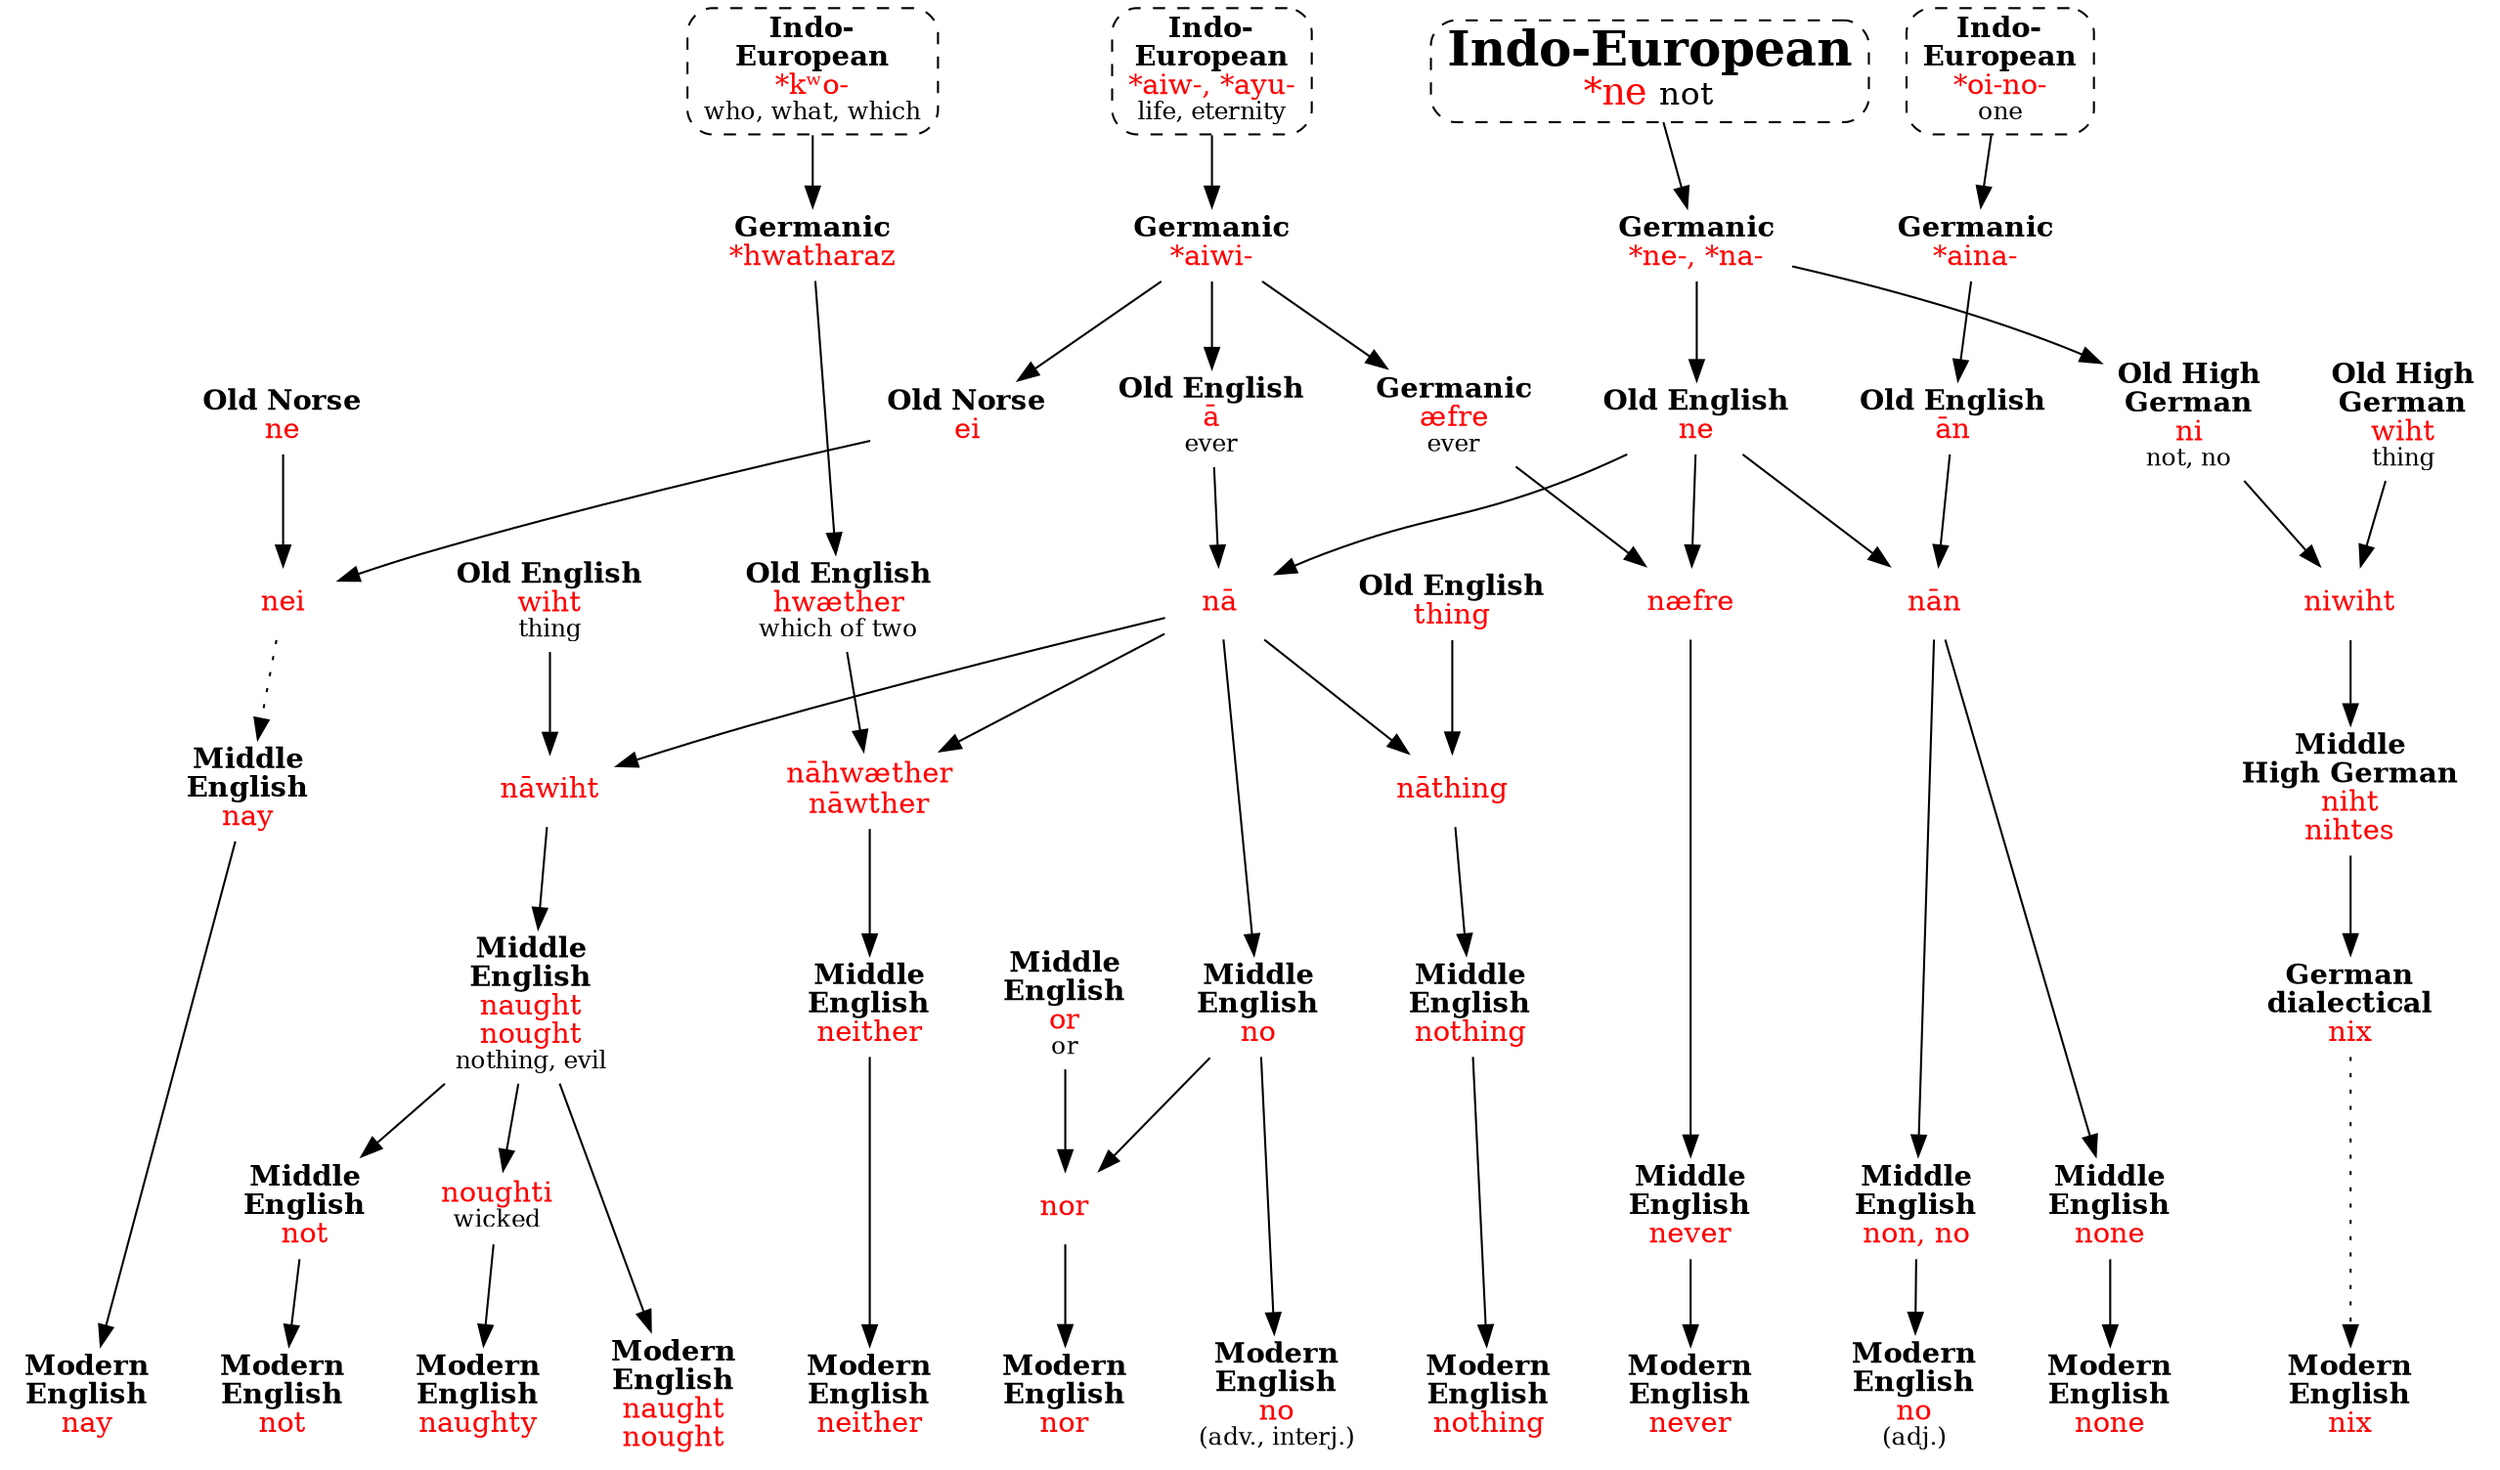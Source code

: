 strict digraph {
/* sources: AHD, roots */
node [shape=none]

neIE [label=<<font point-size="24"><b>Indo-European</b></font><br/><font point-size="18" color="red">*ne </font><font point-size="16">not</font>> shape=box style="dashed,rounded" URL="ne-not0.svg" tooltip=""]

/* no */
aiwIE [label=<<b>Indo-<br/>European</b><br/><font color="red">*aiw-, *ayu-</font><br/><font point-size="12">life, eternity</font>> shape=box style="dashed,rounded" URL="aiw-life.svg"]
aiwiGm [label=<<b>Germanic</b><br/><font color="red">*aiwi-</font>>]
aOE [label=<<b>Old English</b><br/><font color="red">ā</font><br/><font point-size="12">ever</font>>]
aiwIE -> aiwiGm -> aOE
neGm [label=<<b>Germanic</b><br/><font color="red">*ne-, *na-</font>>]
neOE [label=<<b>Old English</b><br/><font color="red">ne</font>>]
neIE -> neGm -> neOE
naOE [label=<<font color="red">nā</font>>]
noME [label=<<b>Middle<br/>English</b><br/><font color="red">no</font>>]
no1 [label=<<b>Modern<br/>English</b><br/><font color="red">no</font><br/><font point-size="12">(adv., interj.)</font>>]
{ neOE aOE } -> naOE
naOE -> noME -> no1
oinoIE [label=<<b>Indo-<br/>European</b><br/><font color="red">*oi-no-</font><br/><font point-size="12">one</font>> shape=box style="dashed,rounded" URL="oino-one0.svg"]
ainaGm [label=<<b>Germanic</b><br/><font color="red">*aina-</font>>]
anOE [label=<<b>Old English</b><br/><font color="red">ān</font>>]
oinoIE -> ainaGm -> anOE
nanOE [label=<<font color="red">nān</font>>]
nonME [label=<<b>Middle<br/>English</b><br/><font color="red">non, no</font>>]
no2 [label=<<b>Modern<br/>English</b><br/><font color="red">no</font><br/><font point-size="12">(adj.)</font>>]
{ neOE anOE } -> nanOE
nanOE -> nonME -> no2

/* never */
aefreOE [label=<<b>Germanic</b><br/><font color="red">æfre</font><br/><font point-size="12">ever</font>>]
naefreOE [label=<<font color="red">næfre</font>>]
neverME [label=<<b>Middle<br/>English</b><br/><font color="red">never</font>>]
never [label=<<b>Modern<br/>English</b><br/><font color="red">never</font>>]
aiwiGm -> aefreOE 
{ neOE aefreOE } -> naefreOE -> neverME -> never

/* none */
noneME [label=<<b>Middle<br/>English</b><br/><font color="red">none</font>>]
none [label=<<b>Modern<br/>English</b><br/><font color="red">none</font>>]
nanOE -> noneME -> none

/* naught, not, naughty */
wihtOE [label=<<b>Old English</b><br/><font color="red">wiht</font><br/><font point-size="12">thing</font>>]
nawihtOE [label=<<font color="red">nāwiht</font>>]
naughtME [label=<<b>Middle<br/>English</b><br/><font color="red">naught<br/>nought</font><br/><font point-size="12">nothing, evil</font>>]
naught [label=<<b>Modern<br/>English</b><br/><font color="red">naught<br/>nought</font>>]
{ naOE wihtOE } -> nawihtOE
nawihtOE -> naughtME -> naught
notME [label=<<b>Middle<br/>English</b><br/><font color="red">not</font>>]
not [label=<<b>Modern<br/>English</b><br/><font color="red">not</font>>]
naughtME -> notME -> not
noughtiME [label=<<font color="red">noughti</font><br/><font point-size="12">wicked</font>>]
naughty [label=<<b>Modern<br/>English</b><br/><font color="red">naughty</font>>]
naughtME -> noughtiME -> naughty

/* nor */
orME [label=<<b>Middle<br/>English</b><br/><font color="red">or</font><br/><font point-size="12">or</font>>]
norME [label=<<font color="red">nor</font>>]
nor [label=<<b>Modern<br/>English</b><br/><font color="red">nor</font>>]
{ noME orME } -> norME -> nor

/* nothing */
thingOE [label=<<b>Old English</b><br/><font color="red">thing</font>>]
nathingOE [label=<<font color="red">nāthing</font>>]
nothingME [label=<<b>Middle<br/>English</b><br/><font color="red">nothing</font>>]
nothing [label=<<b>Modern<br/>English</b><br/><font color="red">nothing</font>>]
{ naOE thingOE } -> nathingOE -> nothingME -> nothing

/* neither */
kwoIE [label=<<b>Indo-<br/>European</b><br/><font color="red">*kʷo-</font><br/><font point-size="12">who, what, which</font>> shape=box style="dashed,rounded" URL="kwo-who.svg"]
hwatharazGm [label=<<b>Germanic</b><br/><font color="red">*hwatharaz</font>>]
hwaetherOE [label=<<b>Old English</b><br/><font color="red">hwæther</font><br/><font point-size="12">which of two</font>>]
nawtherOE [label=<<font color="red">nāhwæther<br/>nāwther</font>>]
neitherME [label=<<b>Middle<br/>English</b><br/><font color="red">neither</font>>]
neither [label=<<b>Modern<br/>English</b><br/><font color="red">neither</font>>]
kwoIE -> hwatharazGm -> hwaetherOE
{ naOE hwaetherOE } -> nawtherOE -> neitherME -> neither

/* nay */
eiON [label=<<b>Old Norse</b><br/><font color="red">ei</font>>]
aiwiGm -> eiON
neON [label=<<b>Old Norse</b><br/><font color="red">ne</font>>]
neiON [label=<<font color="red">nei</font>>]
nayME [label=<<b>Middle<br/>English</b><br/><font color="red">nay</font>>]
nay [label=<<b>Modern<br/>English</b><br/><font color="red">nay</font>>]
{ neON eiON } -> neiON
neiON -> nayME [style=dotted]
nayME -> nay

/* nix */
wihtOHG [label=<<b>Old High<br/>German</b><br/><font color="red">wiht</font><br/><font point-size="12">thing</font>>]
niOHG [label=<<b>Old High<br/>German</b><br/><font color="red">ni</font><br/><font point-size="12">not, no</font>>]
niwihtOHG [label=<<font color="red">niwiht</font>>]
nihtesMHG [label=<<b>Middle<br/>High German</b><br/><font color="red">niht<br/>nihtes</font>>]
nixG [label=<<b>German<br/>dialectical</b><br/><font color="red">nix</font>>]
nix [label=<<b>Modern<br/>English</b><br/><font color="red">nix</font>>]
neGm -> niOHG
{ niOHG wihtOHG } -> niwihtOHG -> nihtesMHG -> nixG 
nixG -> nix [style=dotted]


{ rank=sink no1 no2 never none naught not naughty nor nothing neither nay nix }
{ rank=same aiwIE kwoIE oinoIE }
}
